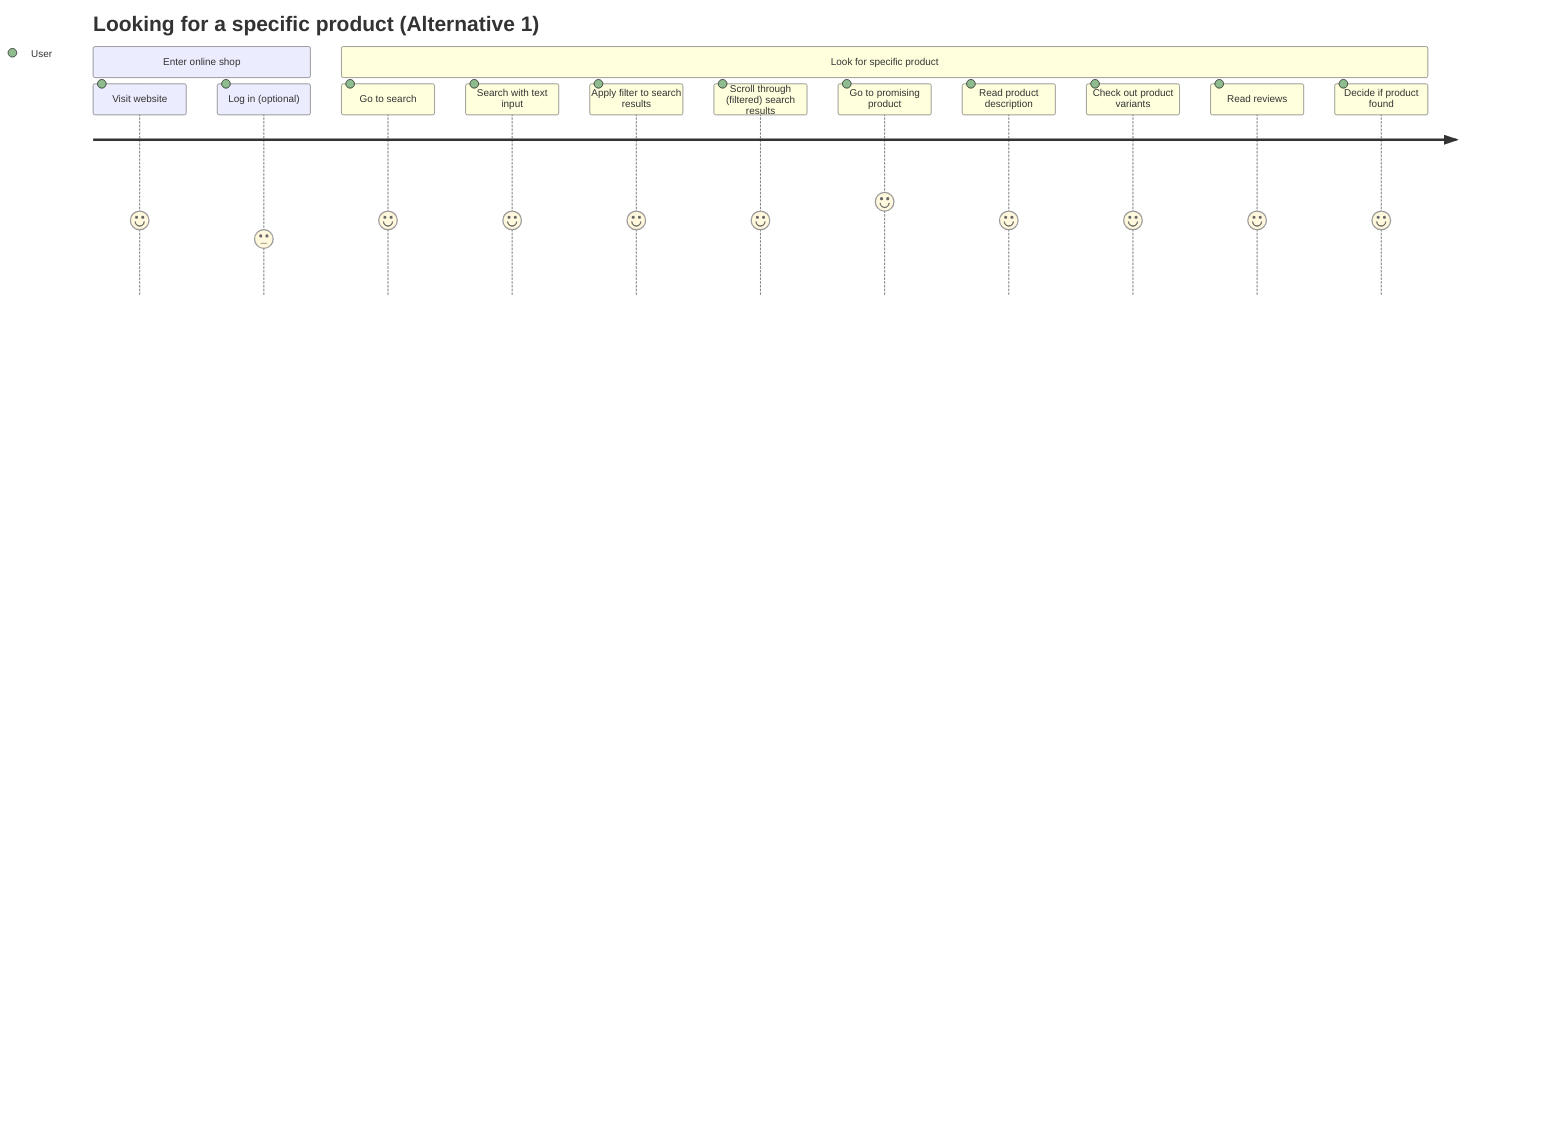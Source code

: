 journey
    title Looking for a specific product (Alternative 1)
    section Enter online shop
        Visit website: 4: User
        Log in (optional): 3: User
    section Look for specific product
        Go to search: 4: User
        Search with text input: 4: User
        Apply filter to search results: 4: User
        Scroll through (filtered) search results: 4: User
        Go to promising product: 5: User
        Read product description: 4: User
        Check out product variants: 4: User
        Read reviews: 4: User
        Decide if product found: 4: User
